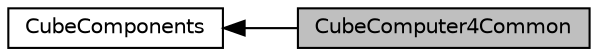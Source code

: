 digraph "CubeComputer4Common"
{
  edge [fontname="Helvetica",fontsize="10",labelfontname="Helvetica",labelfontsize="10"];
  node [fontname="Helvetica",fontsize="10",shape=box];
  rankdir=LR;
  Node1 [label="CubeComputer4Common",height=0.2,width=0.4,color="black", fillcolor="grey75", style="filled", fontcolor="black",tooltip="CubeComputer4 Commmon Interface API."];
  Node2 [label="CubeComponents",height=0.2,width=0.4,color="black", fillcolor="white", style="filled",URL="$group__CubeComponents.html",tooltip=" "];
  Node2->Node1 [shape=plaintext, dir="back", style="solid"];
}
